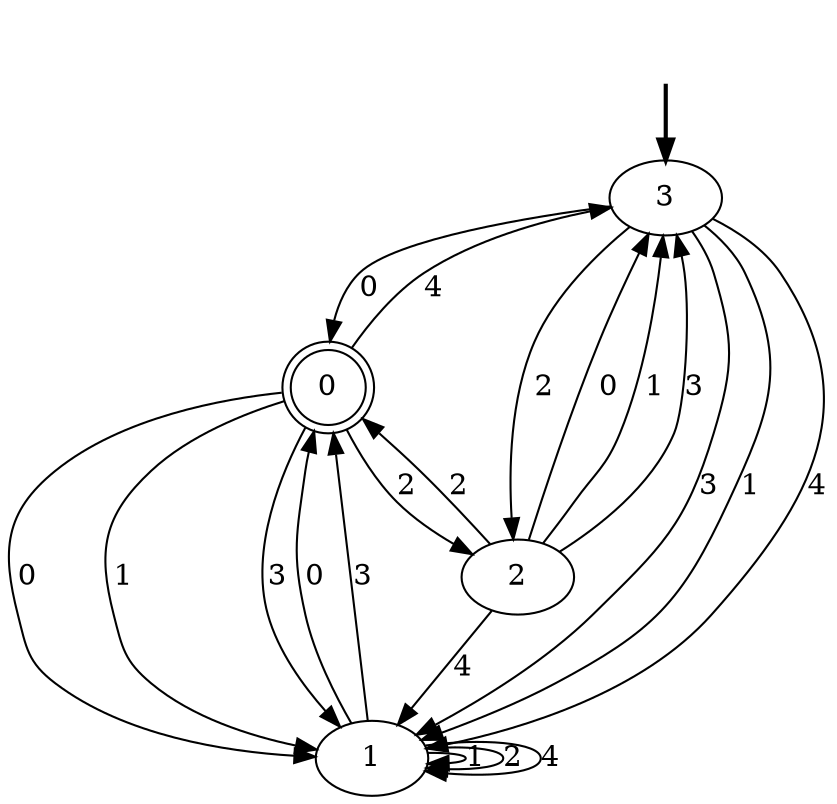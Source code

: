 digraph {
	fake [style=invisible]
	0 [shape=doublecircle]
	1
	2
	3 [root=true]
	fake -> 3 [style=bold]
	2 -> 3 [label=0]
	1 -> 0 [label=0]
	1 -> 1 [label=1]
	1 -> 0 [label=3]
	1 -> 1 [label=2]
	2 -> 3 [label=1]
	2 -> 3 [label=3]
	2 -> 1 [label=4]
	1 -> 1 [label=4]
	0 -> 3 [label=4]
	3 -> 2 [label=2]
	2 -> 0 [label=2]
	3 -> 1 [label=3]
	3 -> 1 [label=1]
	0 -> 1 [label=0]
	0 -> 1 [label=1]
	3 -> 0 [label=0]
	0 -> 1 [label=3]
	0 -> 2 [label=2]
	3 -> 1 [label=4]
}
